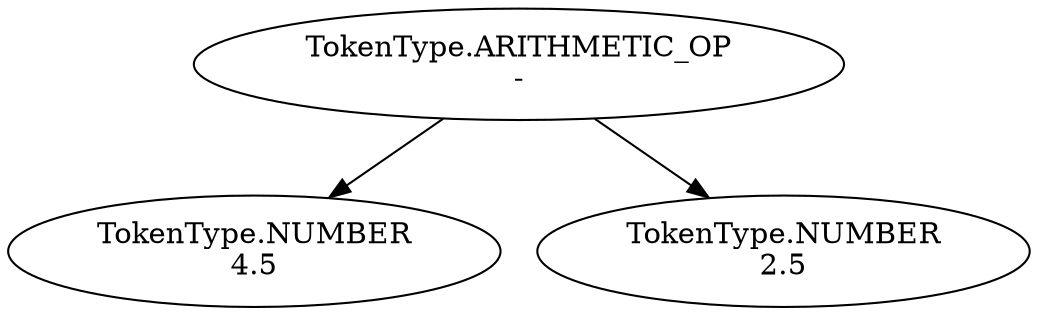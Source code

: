 digraph AST {
  node0 [label="TokenType.ARITHMETIC_OP\n-"];
  node1 [label="TokenType.NUMBER\n4.5"];
  node0 -> node1;
  node2 [label="TokenType.NUMBER\n2.5"];
  node0 -> node2;
}
